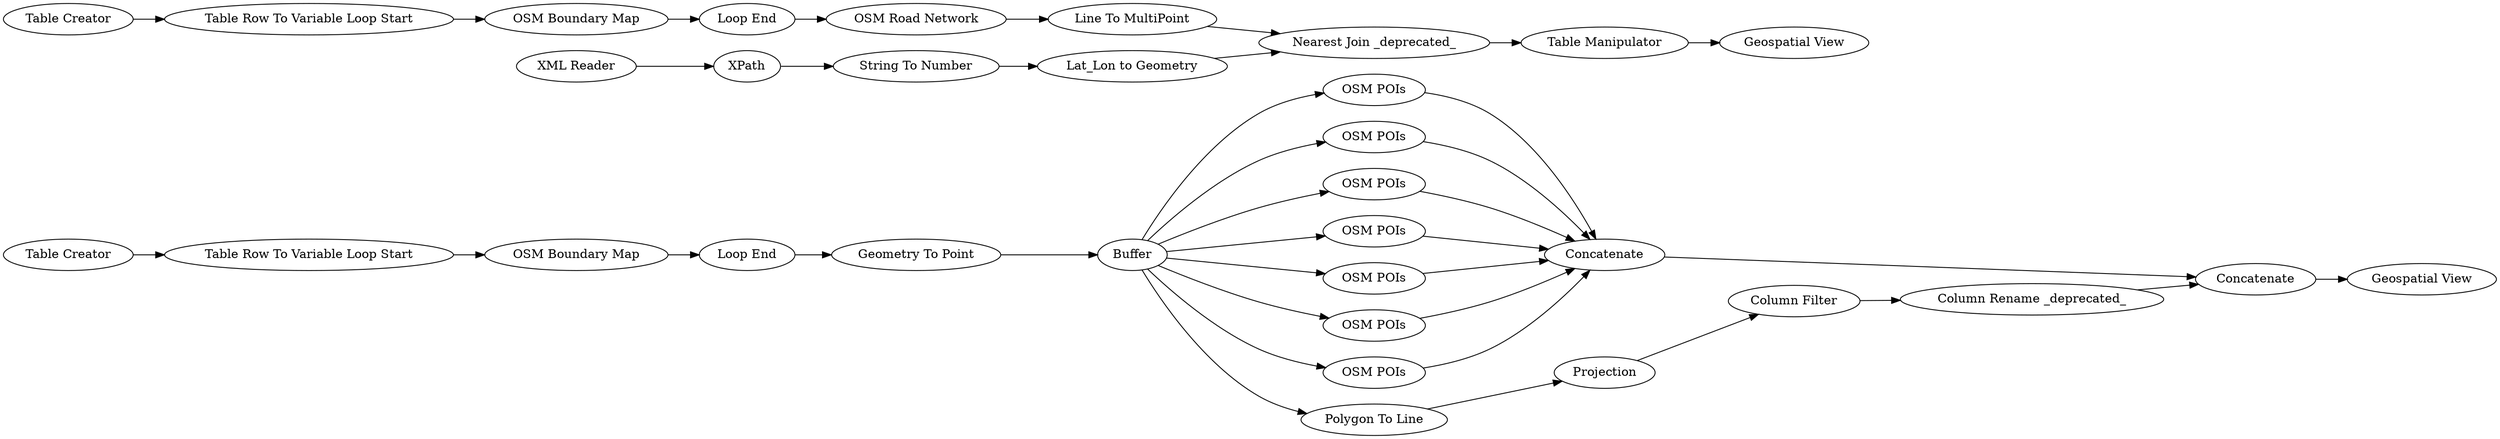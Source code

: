 digraph {
	5 -> 8
	9 -> 14
	66 -> 72
	28 -> 82
	56 -> 58
	21 -> 19
	8 -> 9
	65 -> 66
	9 -> 21
	14 -> 82
	9 -> 30
	59 -> 73
	25 -> 82
	77 -> 75
	1 -> 4
	55 -> 57
	82 -> 20
	20 -> 16
	58 -> 59
	19 -> 23
	4 -> 2
	9 -> 25
	75 -> 81
	22 -> 20
	57 -> 56
	9 -> 29
	26 -> 82
	30 -> 82
	81 -> 79
	9 -> 24
	24 -> 82
	29 -> 82
	9 -> 26
	9 -> 28
	72 -> 77
	2 -> 5
	23 -> 22
	73 -> 75
	57 [label="Table Row To Variable Loop Start"]
	55 [label="Table Creator"]
	79 [label="Geospatial View"]
	9 [label=Buffer]
	26 [label="OSM POIs"]
	21 [label="Polygon To Line"]
	58 [label="Loop End"]
	8 [label="Geometry To Point"]
	19 [label=Projection]
	24 [label="OSM POIs"]
	56 [label="OSM Boundary Map"]
	25 [label="OSM POIs"]
	75 [label="Nearest Join _deprecated_"]
	59 [label="OSM Road Network"]
	16 [label="Geospatial View"]
	1 [label="Table Creator"]
	22 [label="Column Rename _deprecated_"]
	28 [label="OSM POIs"]
	23 [label="Column Filter"]
	4 [label="Table Row To Variable Loop Start"]
	72 [label="String To Number"]
	77 [label="Lat_Lon to Geometry"]
	14 [label="OSM POIs"]
	81 [label="Table Manipulator"]
	5 [label="Loop End"]
	20 [label=Concatenate]
	66 [label=XPath]
	29 [label="OSM POIs"]
	82 [label=Concatenate]
	65 [label="XML Reader"]
	73 [label="Line To MultiPoint"]
	30 [label="OSM POIs"]
	2 [label="OSM Boundary Map"]
	rankdir=LR
}
